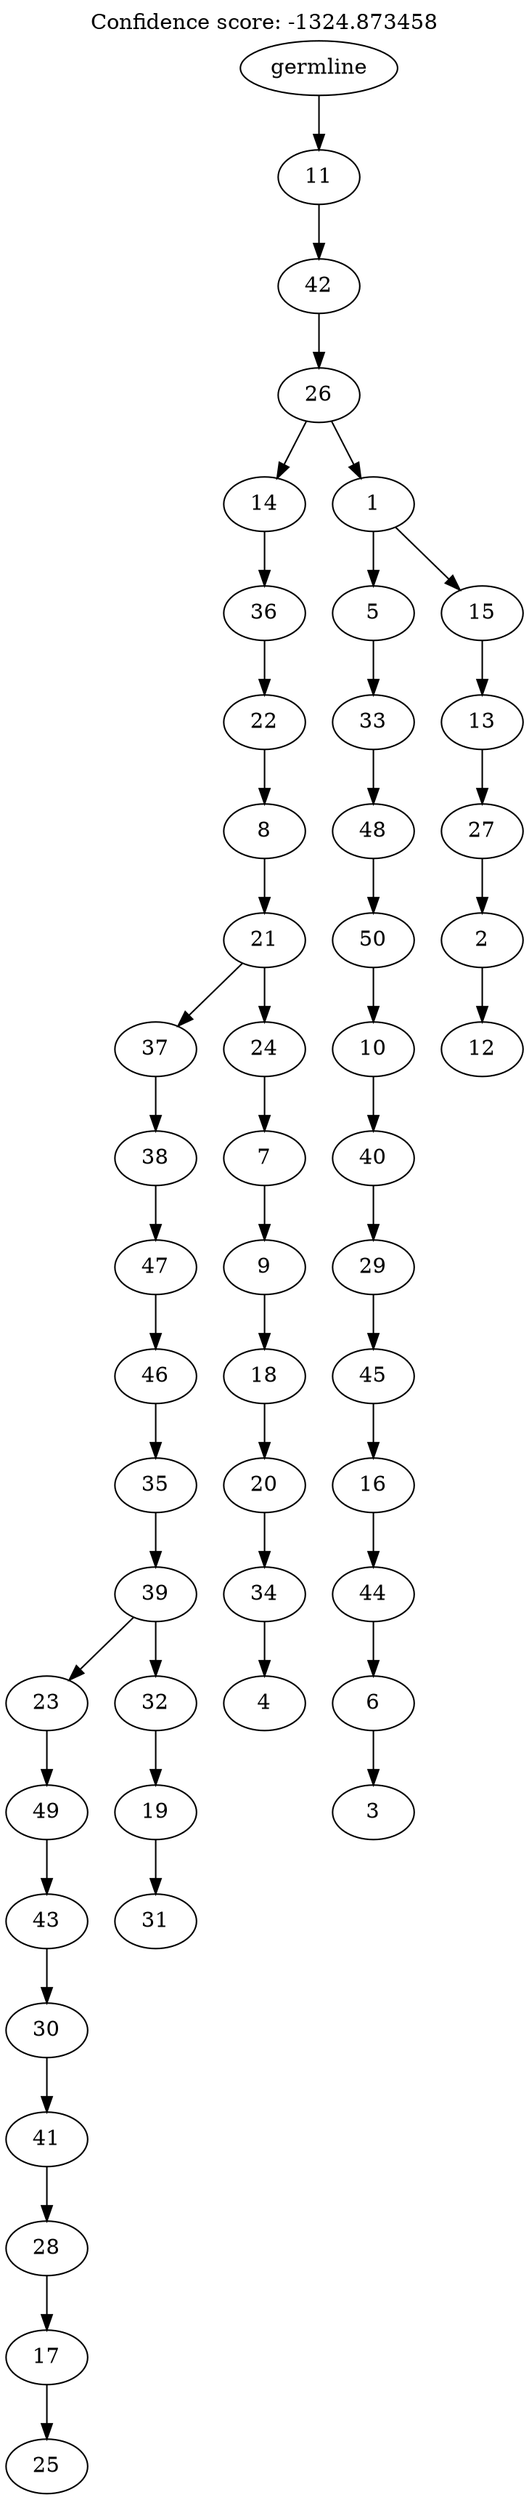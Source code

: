 digraph g {
	"49" -> "50";
	"50" [label="25"];
	"48" -> "49";
	"49" [label="17"];
	"47" -> "48";
	"48" [label="28"];
	"46" -> "47";
	"47" [label="41"];
	"45" -> "46";
	"46" [label="30"];
	"44" -> "45";
	"45" [label="43"];
	"43" -> "44";
	"44" [label="49"];
	"41" -> "42";
	"42" [label="31"];
	"40" -> "41";
	"41" [label="19"];
	"39" -> "40";
	"40" [label="32"];
	"39" -> "43";
	"43" [label="23"];
	"38" -> "39";
	"39" [label="39"];
	"37" -> "38";
	"38" [label="35"];
	"36" -> "37";
	"37" [label="46"];
	"35" -> "36";
	"36" [label="47"];
	"34" -> "35";
	"35" [label="38"];
	"32" -> "33";
	"33" [label="4"];
	"31" -> "32";
	"32" [label="34"];
	"30" -> "31";
	"31" [label="20"];
	"29" -> "30";
	"30" [label="18"];
	"28" -> "29";
	"29" [label="9"];
	"27" -> "28";
	"28" [label="7"];
	"26" -> "27";
	"27" [label="24"];
	"26" -> "34";
	"34" [label="37"];
	"25" -> "26";
	"26" [label="21"];
	"24" -> "25";
	"25" [label="8"];
	"23" -> "24";
	"24" [label="22"];
	"22" -> "23";
	"23" [label="36"];
	"20" -> "21";
	"21" [label="3"];
	"19" -> "20";
	"20" [label="6"];
	"18" -> "19";
	"19" [label="44"];
	"17" -> "18";
	"18" [label="16"];
	"16" -> "17";
	"17" [label="45"];
	"15" -> "16";
	"16" [label="29"];
	"14" -> "15";
	"15" [label="40"];
	"13" -> "14";
	"14" [label="10"];
	"12" -> "13";
	"13" [label="50"];
	"11" -> "12";
	"12" [label="48"];
	"10" -> "11";
	"11" [label="33"];
	"8" -> "9";
	"9" [label="12"];
	"7" -> "8";
	"8" [label="2"];
	"6" -> "7";
	"7" [label="27"];
	"5" -> "6";
	"6" [label="13"];
	"4" -> "5";
	"5" [label="15"];
	"4" -> "10";
	"10" [label="5"];
	"3" -> "4";
	"4" [label="1"];
	"3" -> "22";
	"22" [label="14"];
	"2" -> "3";
	"3" [label="26"];
	"1" -> "2";
	"2" [label="42"];
	"0" -> "1";
	"1" [label="11"];
	"0" [label="germline"];
	labelloc="t";
	label="Confidence score: -1324.873458";
}
